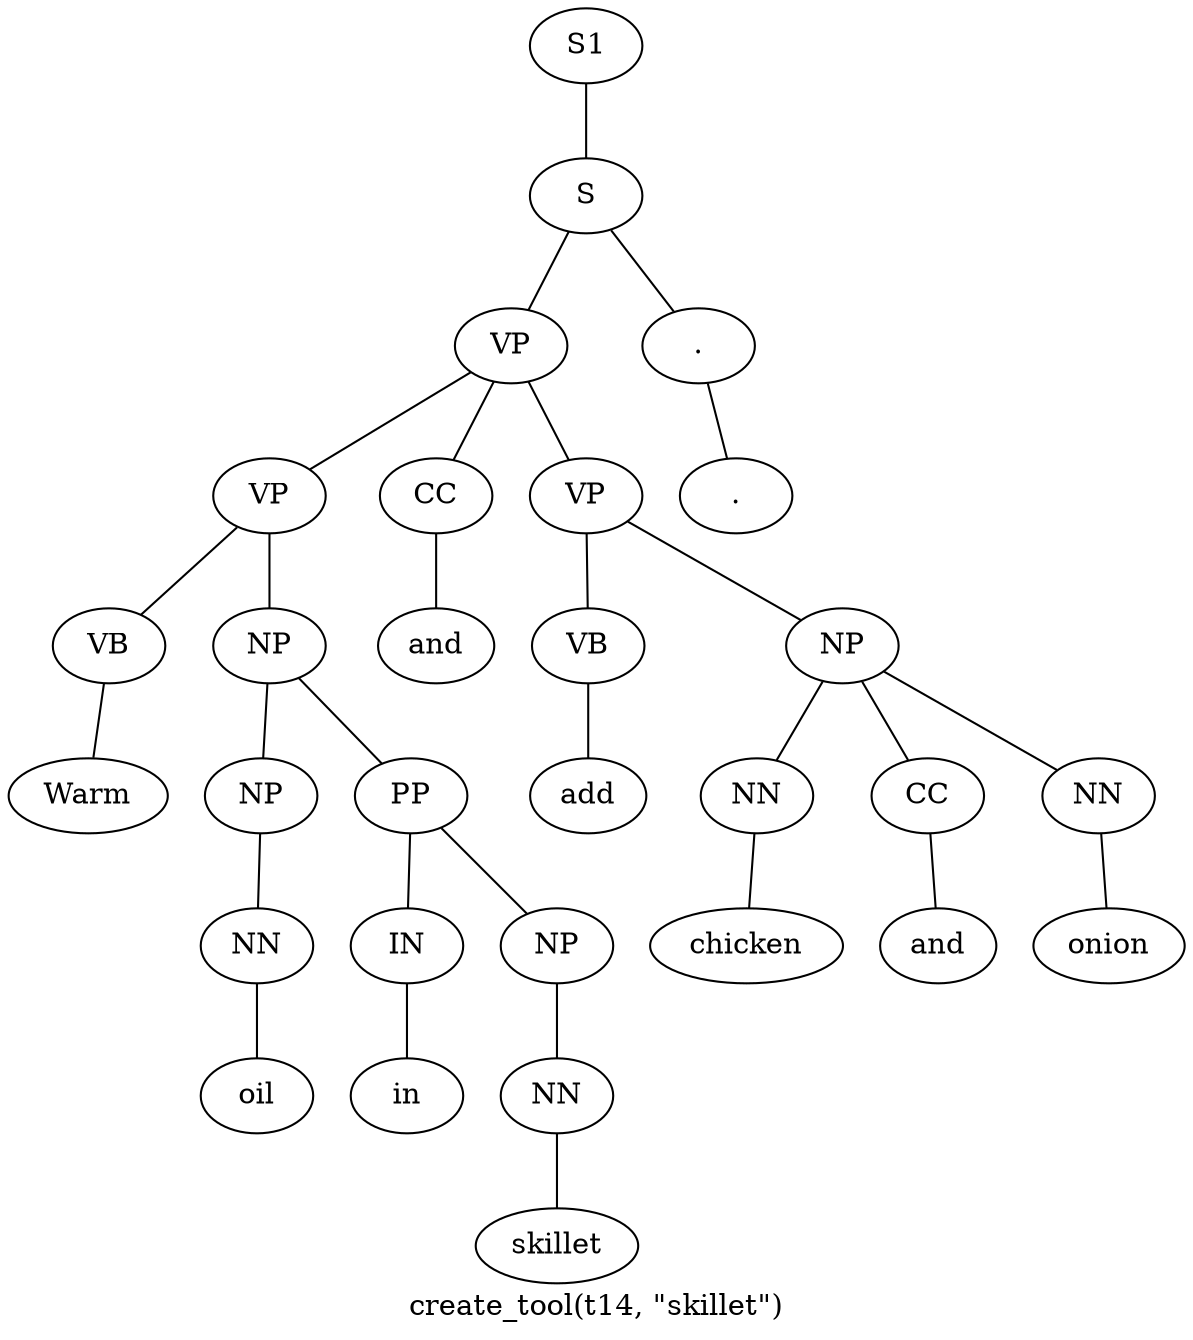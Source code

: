 graph SyntaxGraph {
	label = "create_tool(t14, \"skillet\")";
	Node0 [label="S1"];
	Node1 [label="S"];
	Node2 [label="VP"];
	Node3 [label="VP"];
	Node4 [label="VB"];
	Node5 [label="Warm"];
	Node6 [label="NP"];
	Node7 [label="NP"];
	Node8 [label="NN"];
	Node9 [label="oil"];
	Node10 [label="PP"];
	Node11 [label="IN"];
	Node12 [label="in"];
	Node13 [label="NP"];
	Node14 [label="NN"];
	Node15 [label="skillet"];
	Node16 [label="CC"];
	Node17 [label="and"];
	Node18 [label="VP"];
	Node19 [label="VB"];
	Node20 [label="add"];
	Node21 [label="NP"];
	Node22 [label="NN"];
	Node23 [label="chicken"];
	Node24 [label="CC"];
	Node25 [label="and"];
	Node26 [label="NN"];
	Node27 [label="onion"];
	Node28 [label="."];
	Node29 [label="."];

	Node0 -- Node1;
	Node1 -- Node2;
	Node1 -- Node28;
	Node2 -- Node3;
	Node2 -- Node16;
	Node2 -- Node18;
	Node3 -- Node4;
	Node3 -- Node6;
	Node4 -- Node5;
	Node6 -- Node7;
	Node6 -- Node10;
	Node7 -- Node8;
	Node8 -- Node9;
	Node10 -- Node11;
	Node10 -- Node13;
	Node11 -- Node12;
	Node13 -- Node14;
	Node14 -- Node15;
	Node16 -- Node17;
	Node18 -- Node19;
	Node18 -- Node21;
	Node19 -- Node20;
	Node21 -- Node22;
	Node21 -- Node24;
	Node21 -- Node26;
	Node22 -- Node23;
	Node24 -- Node25;
	Node26 -- Node27;
	Node28 -- Node29;
}